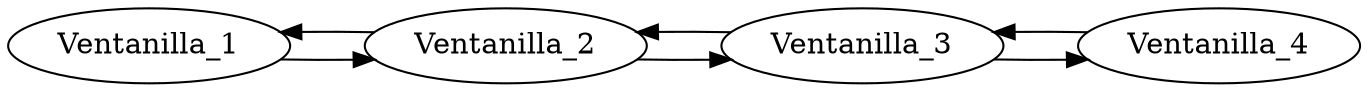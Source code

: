 digraph {rankdir=LR Ventanilla_1->Ventanilla_2
Ventanilla_2->Ventanilla_1
Ventanilla_2->Ventanilla_3
Ventanilla_3->Ventanilla_2
Ventanilla_3->Ventanilla_4
Ventanilla_4->Ventanilla_3
Ventanilla_4}